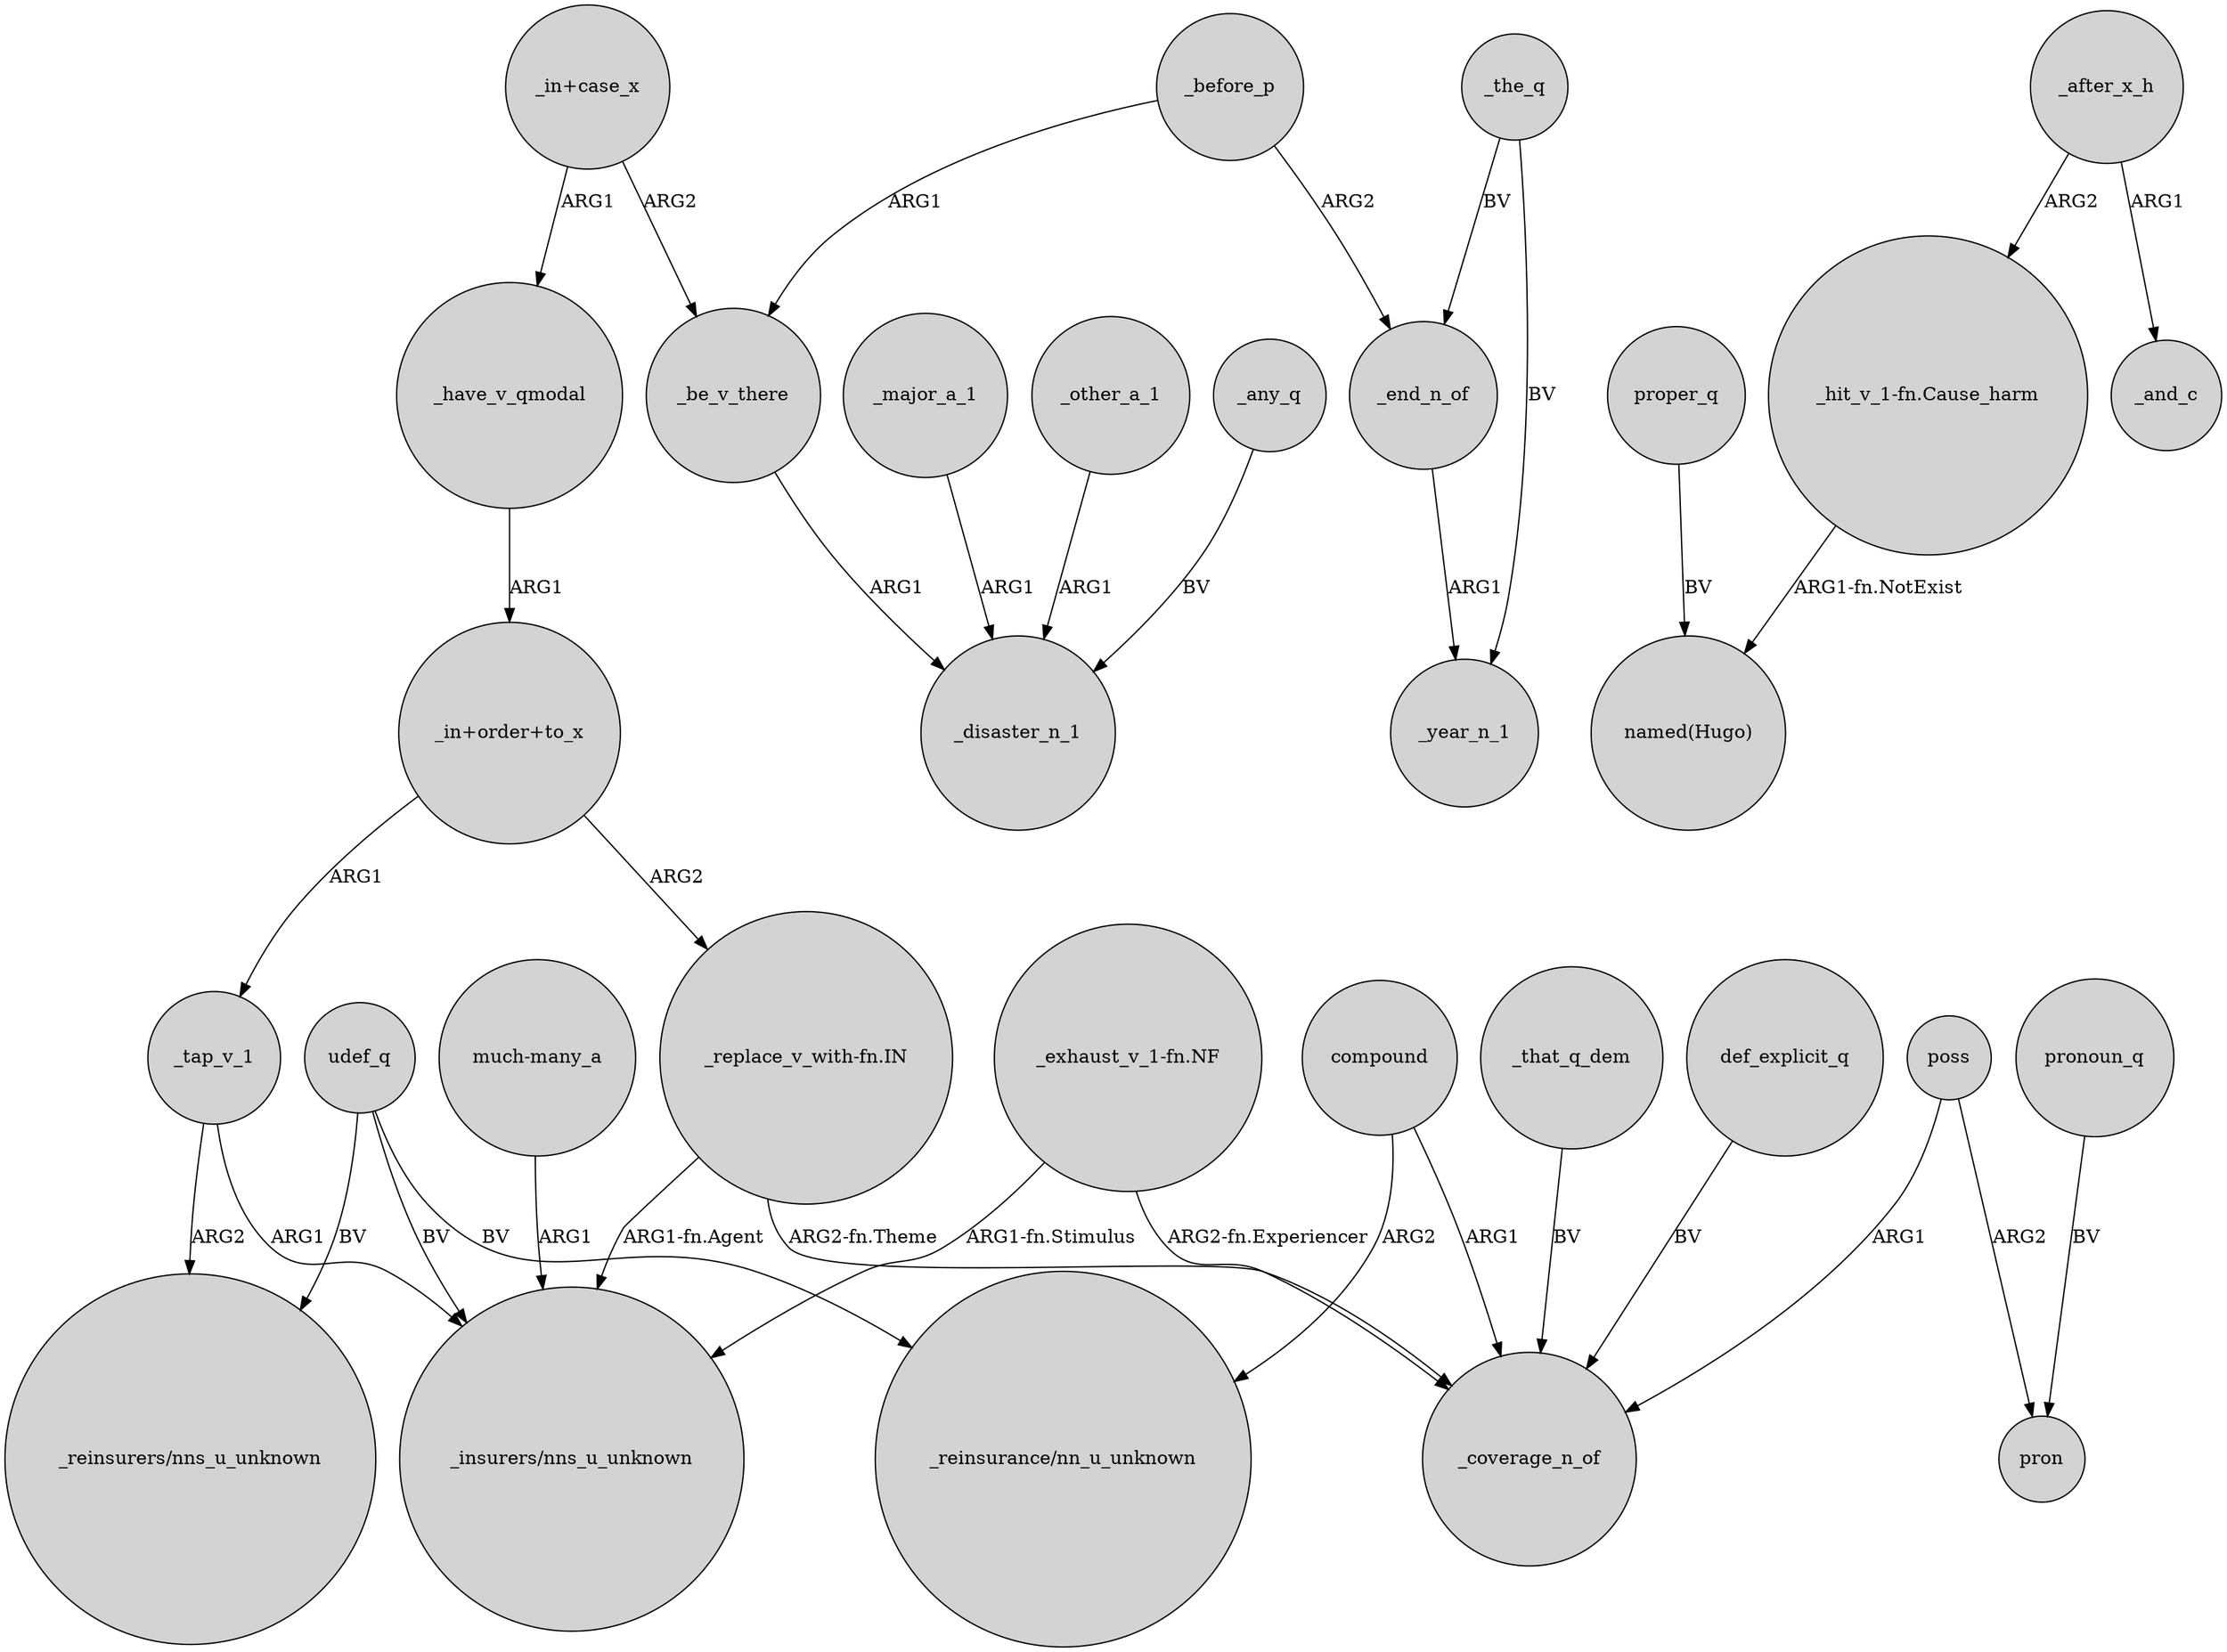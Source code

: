 digraph {
	node [shape=circle style=filled]
	udef_q -> "_reinsurers/nns_u_unknown" [label=BV]
	_other_a_1 -> _disaster_n_1 [label=ARG1]
	poss -> pron [label=ARG2]
	"_replace_v_with-fn.IN" -> "_insurers/nns_u_unknown" [label="ARG1-fn.Agent"]
	"_in+case_x" -> _have_v_qmodal [label=ARG1]
	_the_q -> _end_n_of [label=BV]
	_end_n_of -> _year_n_1 [label=ARG1]
	"_exhaust_v_1-fn.NF" -> _coverage_n_of [label="ARG2-fn.Experiencer"]
	_tap_v_1 -> "_insurers/nns_u_unknown" [label=ARG1]
	"_in+order+to_x" -> "_replace_v_with-fn.IN" [label=ARG2]
	_any_q -> _disaster_n_1 [label=BV]
	_before_p -> _be_v_there [label=ARG1]
	"_replace_v_with-fn.IN" -> _coverage_n_of [label="ARG2-fn.Theme"]
	"_in+case_x" -> _be_v_there [label=ARG2]
	def_explicit_q -> _coverage_n_of [label=BV]
	pronoun_q -> pron [label=BV]
	"_exhaust_v_1-fn.NF" -> "_insurers/nns_u_unknown" [label="ARG1-fn.Stimulus"]
	compound -> _coverage_n_of [label=ARG1]
	_be_v_there -> _disaster_n_1 [label=ARG1]
	_before_p -> _end_n_of [label=ARG2]
	"_hit_v_1-fn.Cause_harm" -> "named(Hugo)" [label="ARG1-fn.NotExist"]
	"_in+order+to_x" -> _tap_v_1 [label=ARG1]
	_the_q -> _year_n_1 [label=BV]
	proper_q -> "named(Hugo)" [label=BV]
	_major_a_1 -> _disaster_n_1 [label=ARG1]
	compound -> "_reinsurance/nn_u_unknown" [label=ARG2]
	poss -> _coverage_n_of [label=ARG1]
	_that_q_dem -> _coverage_n_of [label=BV]
	_tap_v_1 -> "_reinsurers/nns_u_unknown" [label=ARG2]
	udef_q -> "_insurers/nns_u_unknown" [label=BV]
	"much-many_a" -> "_insurers/nns_u_unknown" [label=ARG1]
	udef_q -> "_reinsurance/nn_u_unknown" [label=BV]
	_after_x_h -> "_hit_v_1-fn.Cause_harm" [label=ARG2]
	_have_v_qmodal -> "_in+order+to_x" [label=ARG1]
	_after_x_h -> _and_c [label=ARG1]
}
